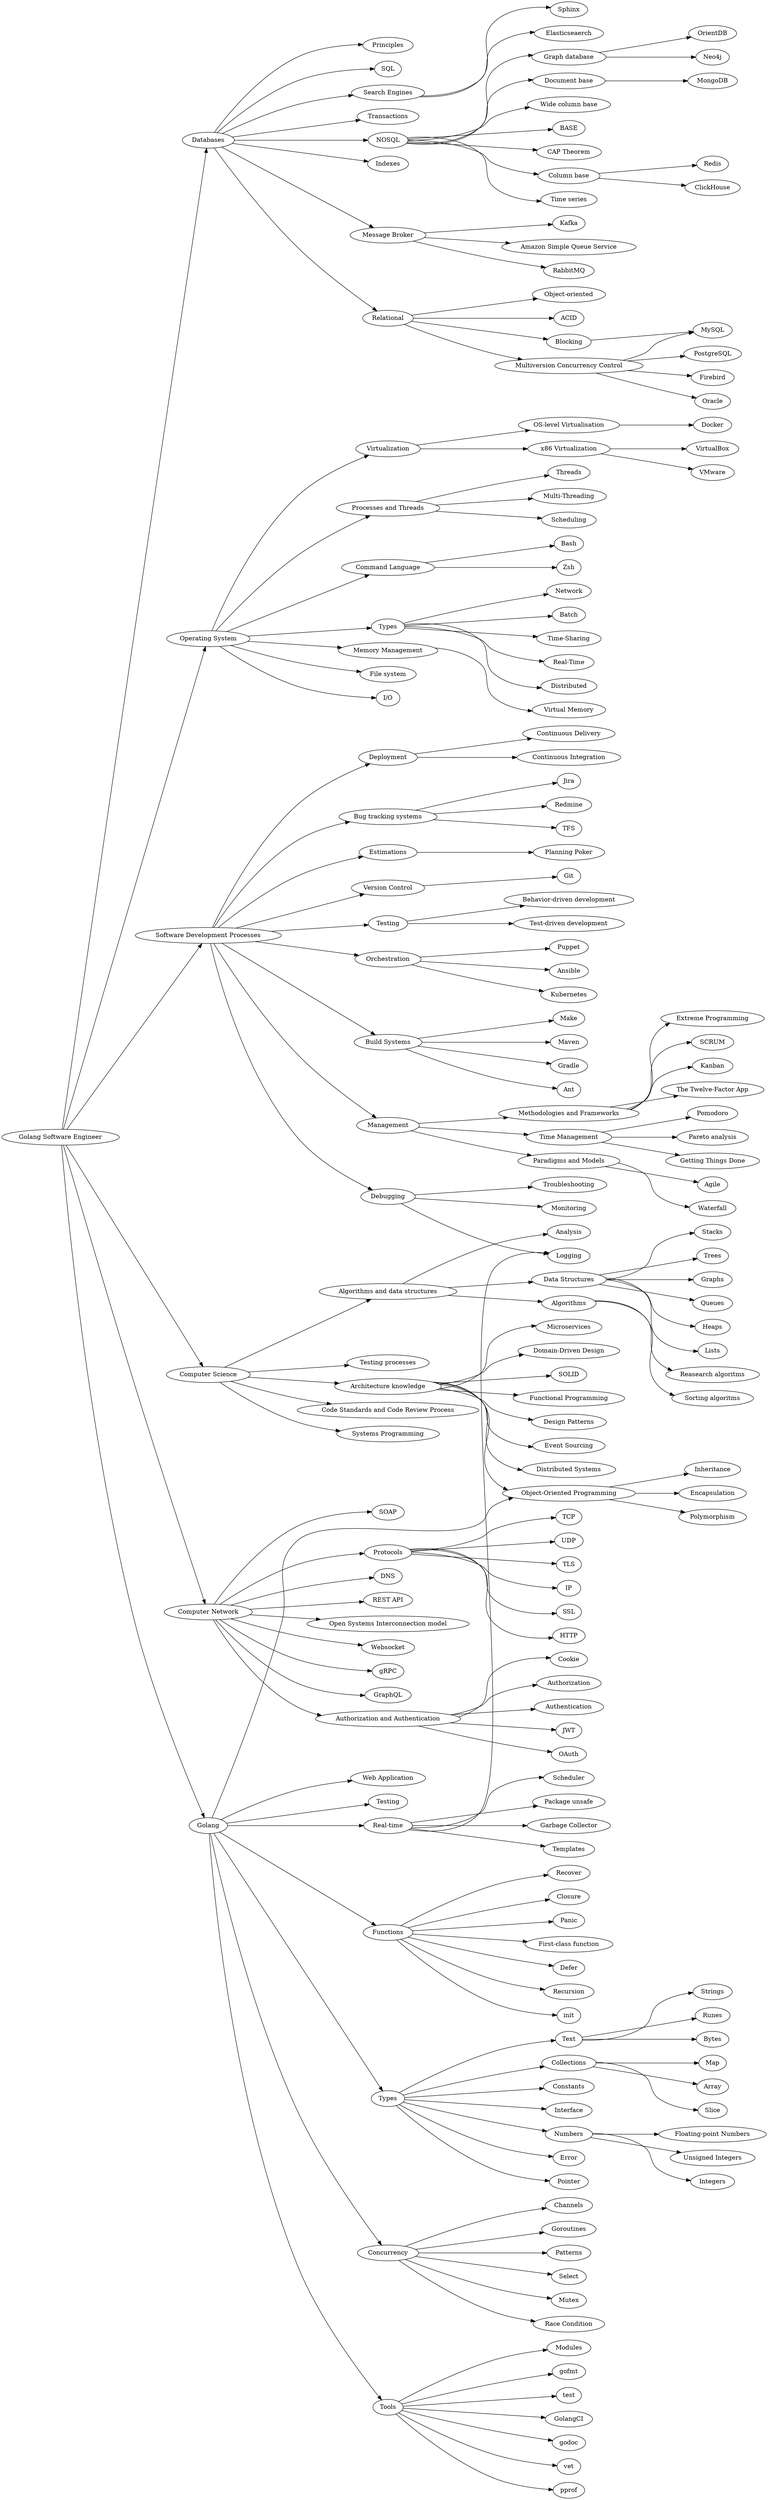 digraph roadmap {
	rankdir=LR;
	dev_management->management_time;	
	go_tools->go_tool_doc;	
	go_tools->go_tool_vet;	
	management_time->management_time_pareto;	
	go_realtime->go_realtime_scheduler;	
	db_search->db_search_sphinx;	
	cs_architecture->cs_architecture_ddd;	
	os_virtualization->os_virtualization_x86;	
	go_types_text->go_types_text_bytes;	
	db_relational_mvcc->db_relational_postgres;	
	db->db_transactions;	
	go_function->go_function_recover;	
	net_protocols->net_protocols_udp;	
	dev_paradigms->management_paradigms_agile;	
	backend->os;	
	dev->dev_debugging;	
	dev->dev_deployment;	
	db_nosql->db_nosql_base;	
	go_tools->go_tool_pprof;	
	db_relational_mvcc->db_mysql;	
	dev_debugging->dev_debugging_troubleshooting;	
	os_virtualization_x86->os_virtualization_x86_virtualbox;	
	cs->code;	
	dev_trackers->dev_trackers_redmine;	
	net_auth->net_auth_authentication;	
	db->db_indexes;	
	backend->net;	
	cs_algorithms_structures->cs_algorithms_structures_lists;	
	dev->dev_estimation;	
	net_auth->net_auth_cookie;	
	db_relational_blocking->db_mysql;	
	go_function->go_function_closure;	
	db_message_broker->db_message_broker_rabbit;	
	cs_algorithms_structures->cs_algorithms_structures_stacks;	
	cs->systems;	
	cs->cs_algorithms;	
	go_tools->go_tool_modules;	
	os_virtualization->os_virtualization_level;	
	cs_algorithms_structures->cs_algorithms_structures_trees;	
	os_processes->os_processes_threads;	
	dev_methodologies->dev_methodologies_xp;	
	net_auth->net_auth_jwt;	
	go_types_collections->go_types_slice;	
	dev_version->dev_version_git;	
	db_message_broker->db_message_broker_kafka;	
	go_types->go_types_collections;	
	backend->go;	
	cs_architecture->cs_architecture_solid;	
	cs_architecture->cs_architecture_func;	
	db_relational->db_relational_blocking;	
	go_tools->go_tool_fmt;	
	net->net_dns;	
	go_types->go_types_constants;	
	go_concurrency->go_concurrency_patterns;	
	os_shell->os_shell_bash;	
	go_types->go_types_interface;	
	go->go_concurrency;	
	db_relational->db_relational_oo;	
	go_types_numbers->go_types_numbers_int;	
	os->os_types;	
	db_nosql->db_nosql_cap;	
	os->os_memory;	
	net_protocols->net_protocols_ip;	
	cs_architecture->cs_architecture_oop;	
	dev_testing->dev_testing_bdd;	
	cs_algorithms->cs_algorithms_structures;	
	cs_architecture->cs_architecture_patterns;	
	go_types_numbers->go_types_numbers_float;	
	dev_orchestration->dev_orchestration_ansible;	
	db->db_message_broker;	
	dev_trackers->dev_trackers_tfs;	
	go_types->go_types_numbers;	
	db_nosql->db_nosql_colbase;	
	dev_orchestration->dev_orchestration_k8s;	
	net->net_restapi;	
	backend->dev;	
	dev_trackers->dev_trackers_jira;	
	backend->cs;	
	db_nosql->db_nosql_time;	
	net_protocols->net_protocols_ssl;	
	cs_algorithms_structures->cs_algorithms_structures_graphs;	
	db_nosql_graph->db_nosql_orient;	
	dev_testing->dev_testing_tdd;	
	go_tools->go_tool_test;	
	os_virtualization_x86->os_virtualization_x86_vmware;	
	net_auth->net_auth_oauth;	
	go_realtime->go_realtime_unsafe;	
	go->go_types;	
	net_protocols->net_protocols_http;	
	cs_architecture_oop->cs_architecture_oop_inheritance;	
	db->db_relational;	
	os_types->os_types_realtime;	
	os->os_filesystem;	
	db_nosql_colbase->db_nosql_clickhouse;	
	dev->dev_orchestration;	
	dev_deployment->dev_deployment_cd;	
	cs_algorithms->cs_algorithms_algorithms;	
	dev_methodologies->dev_methodologies_scrum;	
	cs_architecture->cs_architecture_event;	
	cs_algorithms_structures->cs_algorithms_structures_queues;	
	db_relational_mvcc->db_relational_firebird;	
	dev_deployment->dev_deployment_ci;	
	db->db_nosql;	
	db->db_search;	
	go->go_tools;	
	os_types->os_types_distributed;	
	net->net_osi;	
	cs_architecture->cs_architecture_distributed;	
	dev->dev_testing;	
	dev_build->dev_build_make;	
	db_nosql->db_nosql_graph;	
	net_protocols->net_protocols_tls;	
	dev_orchestration->dev_orchestration_puppet;	
	dev_build->dev_build_maven;	
	db->db_principles;	
	go_types->go_types_error;	
	go_concurrency->go_concurrency_select;	
	dev_debugging->dev_debugging_logging;	
	backend->db;	
	go_concurrency->go_concurrency_mutex;	
	go_concurrency->go_concurrency_race;	
	db_relational_mvcc->db_relational_oracle;	
	os->os_io;	
	db_nosql_graph->db_nosql_neo4j;	
	cs_architecture_oop->cs_architecture_oop_encapsulation;	
	db_nosql_doc->db_nosql_mongo;	
	dev->dev_management;	
	net->net_websocket;	
	management_time->management_time_gtd;	
	dev_methodologies->dev_methodologies_kanban;	
	go->go_realtime;	
	os->os_virtualization;	
	cs_algorithms->cs_algorithms_analysis;	
	net->net_protocols;	
	cs_architecture_oop->cs_architecture_oop_polymorphism;	
	go->cs_architecture_oop;	
	dev_management->dev_methodologies;	
	dev->dev_build;	
	cs->cs_architecture;	
	go_function->go_function_panic;	
	db_search->db_search_elasticseaerch;	
	go->go_app;	
	go_function->go_function_firstclass;	
	go_types->go_types_text;	
	go->go_testing;	
	db_nosql_colbase->db_nosql_redis;	
	go_realtime->go_realtime_gc;	
	net->net_grpc;	
	os->os_processes;	
	db_relational->db_relational_acid;	
	os_memory->os_memory_virtual;	
	net->net_graphql;	
	go_tools->go_tool_golangci;	
	management_time->management_time_pomodoro;	
	db_nosql->db_nosql_colwidebase;	
	dev->dev_version;	
	dev_build->dev_build_gradle;	
	go_types_collections->go_types_collections_map;	
	net->net_auth;	
	db_message_broker->db_message_broker_awssqs;	
	go->go_function;	
	db_relational->db_relational_mvcc;	
	go_concurrency->go_concurrency_channels;	
	go_realtime->dev_debugging_logging;	
	go_function->go_function_defer;	
	cs_algorithms_algorithms->cs_algorithms_structures_sorting;	
	db->db_sql;	
	os_shell->os_shell_zsh;	
	dev_methodologies->dev_methodologies_12factors;	
	go_function->go_function_recursion;	
	db_nosql->db_nosql_doc;	
	dev_debugging->dev_debugging_monitoring;	
	cs_algorithms_structures->cs_algorithms_structures_heaps;	
	go_types_numbers->go_types_numbers_uint;	
	dev_paradigms->management_paradigms_waterfall;	
	go_types_collections->go_types_collections_array;	
	dev_build->dev_build_ant;	
	go_realtime->go_app_templates;	
	cs_architecture->cs_architecture_microservices;	
	net_protocols->net_protocols_tcp;	
	dev_estimation->management_estimation_poker;	
	cs_algorithms_algorithms->cs_algorithms_structures_research;	
	go_concurrency->go_concurrency_goroutine;	
	os_processes->os_processes_multithreading;	
	go_types_text->go_types_text_strings;	
	go_function->go_function_init;	
	os_types->os_types_network;	
	os_processes->os_processes_scheduling;	
	cs->testing;	
	go_types_text->go_types_text_runes;	
	go_types->go_types_pointer;	
	os_types->os_types_batch;	
	os_types->os_types_time_sharing;	
	net_auth->net_auth_authorization;	
	os_virtualization_level->os_virtualization_level_docker;	
	os->os_shell;	
	net->net_soap;	
	dev_management->dev_paradigms;	
	dev->dev_trackers;	
	go_types_text_strings [ label="Strings" ];
	go_realtime_unsafe [ label="Package unsafe" ];
	systems [ label="Systems Programming" ];
	cs_algorithms [ label="Algorithms and data structures" ];
	dev_build_gradle [ label="Gradle" ];
	dev_debugging_monitoring [ label="Monitoring" ];
	os_io [ label="I/O" ];
	os_shell_zsh [ label="Zsh" ];
	cs_architecture_ddd [ label="Domain-Driven Design" ];
	db_nosql [ label="NOSQL" ];
	dev_management [ label="Management" ];
	go_tool_vet [ label="vet" ];
	net_osi [ label="Open Systems Interconnection model" ];
	go_concurrency_mutex [ label="Mutex" ];
	db_nosql_graph [ label="Graph database" ];
	db_mysql [ label="MySQL" ];
	management_time_gtd [ label="Getting Things Done" ];
	cs [ label="Computer Science" ];
	dev_methodologies_scrum [ label="SCRUM" ];
	go_tool_pprof [ label="pprof" ];
	net_protocols_udp [ label="UDP" ];
	db_relational [ label="Relational" ];
	net_websocket [ label="Websocket" ];
	cs_algorithms_structures_queues [ label="Queues" ];
	cs_algorithms_structures_heaps [ label="Heaps" ];
	net_protocols [ label="Protocols" ];
	go_function_defer [ label="Defer" ];
	dev_methodologies_kanban [ label="Kanban" ];
	go_types_numbers_int [ label="Integers" ];
	os_virtualization_x86 [ label="x86 Virtualization" ];
	go_concurrency_patterns [ label="Patterns" ];
	go_concurrency_race [ label="Race Condition" ];
	net_grpc [ label="gRPC" ];
	db_relational_firebird [ label="Firebird" ];
	go_function_init [ label="init" ];
	os_types [ label="Types" ];
	dev_trackers_jira [ label="Jira" ];
	go_function_firstclass [ label="First-class function" ];
	go_function_recover [ label="Recover" ];
	dev_deployment_ci [ label="Continuous Integration" ];
	db_nosql_colbase [ label="Column base" ];
	dev_trackers [ label="Bug tracking systems" ];
	db_message_broker_rabbit [ label="RabbitMQ" ];
	cs_algorithms_analysis [ label="Analysis" ];
	dev_estimation [ label="Estimations" ];
	net_protocols_tcp [ label="TCP" ];
	net_auth_authorization [ label="Authorization" ];
	db_sql [ label="SQL" ];
	go_tool_fmt [ label="gofmt" ];
	cs_architecture_oop [ label="Object-Oriented Programming" ];
	go_concurrency [ label="Concurrency" ];
	db_nosql_neo4j [ label="Neo4j" ];
	dev_trackers_tfs [ label="TFS" ];
	management_time_pomodoro [ label="Pomodoro" ];
	os_virtualization_level [ label="OS-level Virtualisation" ];
	cs_architecture_func [ label="Functional Programming" ];
	net_auth_authentication [ label="Authentication" ];
	db_relational_acid [ label="ACID" ];
	backend [ label="Golang Software Engineer" ];
	go_types [ label="Types" ];
	go_realtime [ label="Real-time" ];
	dev_version [ label="Version Control" ];
	cs_algorithms_structures_trees [ label="Trees" ];
	os_filesystem [ label="File system" ];
	go_types_constants [ label="Constants" ];
	net_auth_jwt [ label="JWT" ];
	go [ label="Golang" ];
	dev_orchestration_ansible [ label="Ansible" ];
	management_estimation_poker [ label="Planning Poker" ];
	go_function_recursion [ label="Recursion" ];
	dev_methodologies_12factors [ label="The Twelve-Factor App" ];
	dev_version_git [ label="Git" ];
	db_nosql_colwidebase [ label="Wide column base" ];
	net_protocols_ip [ label="IP" ];
	db_search_sphinx [ label="Sphinx" ];
	management_paradigms_waterfall [ label="Waterfall" ];
	go_types_pointer [ label="Pointer" ];
	dev_debugging_troubleshooting [ label="Troubleshooting" ];
	management_paradigms_agile [ label="Agile" ];
	go_app_templates [ label="Templates" ];
	go_types_collections [ label="Collections" ];
	dev_orchestration_puppet [ label="Puppet" ];
	os_virtualization_level_docker [ label="Docker" ];
	dev_build_maven [ label="Maven" ];
	cs_algorithms_structures_sorting [ label="Sorting algoritms" ];
	net_protocols_ssl [ label="SSL" ];
	os_shell [ label="Command Language" ];
	os [ label="Operating System" ];
	cs_architecture_oop_inheritance [ label="Inheritance" ];
	go_types_collections_map [ label="Map" ];
	go_tool_test [ label="test" ];
	cs_algorithms_structures [ label="Data Structures" ];
	go_types_numbers [ label="Numbers" ];
	db_principles [ label="Principles" ];
	go_types_collections_array [ label="Array" ];
	os_memory_virtual [ label="Virtual Memory" ];
	go_testing [ label="Testing" ];
	os_processes [ label="Processes and Threads" ];
	go_concurrency_select [ label="Select" ];
	db_nosql_mongo [ label="MongoDB" ];
	net_auth [ label="Authorization and Authentication" ];
	dev_debugging_logging [ label="Logging" ];
	cs_architecture_oop_polymorphism [ label="Polymorphism" ];
	dev_orchestration_k8s [ label="Kubernetes" ];
	db_relational_oo [ label="Object-oriented" ];
	dev_orchestration [ label="Orchestration" ];
	go_types_text_bytes [ label="Bytes" ];
	os_processes_multithreading [ label="Multi-Threading" ];
	go_types_text [ label="Text" ];
	dev_methodologies_xp [ label="Extreme Programming" ];
	db_nosql_base [ label="BASE" ];
	db_nosql_time [ label="Time series" ];
	dev_paradigms [ label="Paradigms and Models" ];
	code [ label="Code Standards and Code Review Process" ];
	dev_build_make [ label="Make" ];
	go_function_panic [ label="Panic" ];
	management_time [ label="Time Management" ];
	dev [ label="Software Development Processes" ];
	go_function [ label="Functions" ];
	go_realtime_gc [ label="Garbage Collector" ];
	cs_algorithms_structures_stacks [ label="Stacks" ];
	go_tool_golangci [ label="GolangCI" ];
	dev_build [ label="Build Systems" ];
	cs_algorithms_structures_lists [ label="Lists" ];
	dev_testing [ label="Testing" ];
	db_nosql_doc [ label="Document base" ];
	cs_architecture_patterns [ label="Design Patterns" ];
	go_types_numbers_uint [ label="Unsigned Integers" ];
	os_types_distributed [ label="Distributed" ];
	db_search [ label="Search Engines" ];
	cs_algorithms_structures_graphs [ label="Graphs" ];
	os_processes_threads [ label="Threads" ];
	go_types_error [ label="Error" ];
	os_virtualization_x86_virtualbox [ label="VirtualBox" ];
	go_types_slice [ label="Slice" ];
	db_nosql_orient [ label="OrientDB" ];
	go_function_closure [ label="Closure" ];
	db_transactions [ label="Transactions" ];
	os_virtualization_x86_vmware [ label="VMware" ];
	db_relational_oracle [ label="Oracle" ];
	management_time_pareto [ label="Pareto analysis" ];
	cs_architecture_distributed [ label="Distributed Systems" ];
	cs_architecture_event [ label="Event Sourcing" ];
	testing [ label="Testing processes" ];
	db_relational_blocking [ label="Blocking" ];
	os_shell_bash [ label="Bash" ];
	net_dns [ label="DNS" ];
	os_types_network [ label="Network" ];
	net [ label="Computer Network" ];
	db_message_broker [ label="Message Broker" ];
	dev_deployment [ label="Deployment" ];
	dev_deployment_cd [ label="Continuous Delivery" ];
	db_search_elasticseaerch [ label="Elasticseaerch" ];
	dev_testing_tdd [ label="Test-driven development" ];
	go_types_numbers_float [ label="Floating-point Numbers" ];
	db_message_broker_kafka [ label="Kafka" ];
	db_relational_mvcc [ label="Multiversion Concurrency Control" ];
	os_types_batch [ label="Batch" ];
	go_concurrency_channels [ label="Channels" ];
	db_relational_postgres [ label="PostgreSQL" ];
	net_auth_oauth [ label="OAuth" ];
	go_types_text_runes [ label="Runes" ];
	os_virtualization [ label="Virtualization" ];
	dev_debugging [ label="Debugging" ];
	net_protocols_http [ label="HTTP" ];
	net_soap [ label="SOAP" ];
	os_types_realtime [ label="Real-Time" ];
	os_types_time_sharing [ label="Time-Sharing" ];
	net_graphql [ label="GraphQL" ];
	net_restapi [ label="REST API" ];
	cs_architecture [ label="Architecture knowledge" ];
	go_app [ label="Web Application" ];
	cs_architecture_microservices [ label="Microservices" ];
	db_nosql_cap [ label="CAP Theorem" ];
	go_types_interface [ label="Interface" ];
	go_tools [ label="Tools" ];
	db_message_broker_awssqs [ label="Amazon Simple Queue Service" ];
	cs_architecture_solid [ label="SOLID" ];
	net_protocols_tls [ label="TLS" ];
	cs_algorithms_algorithms [ label="Algorithms" ];
	os_memory [ label="Memory Management" ];
	go_concurrency_goroutine [ label="Goroutines" ];
	go_tool_doc [ label="godoc" ];
	db_indexes [ label="Indexes" ];
	dev_testing_bdd [ label="Behavior-driven development" ];
	dev_methodologies [ label="Methodologies and Frameworks" ];
	db_nosql_clickhouse [ label="ClickHouse" ];
	db_nosql_redis [ label="Redis" ];
	os_processes_scheduling [ label="Scheduling" ];
	go_tool_modules [ label="Modules" ];
	dev_trackers_redmine [ label="Redmine" ];
	cs_algorithms_structures_research [ label="Reasearch algoritms" ];
	cs_architecture_oop_encapsulation [ label="Encapsulation" ];
	net_auth_cookie [ label="Cookie" ];
	go_realtime_scheduler [ label="Scheduler" ];
	db [ label="Databases" ];
	dev_build_ant [ label="Ant" ];
}
